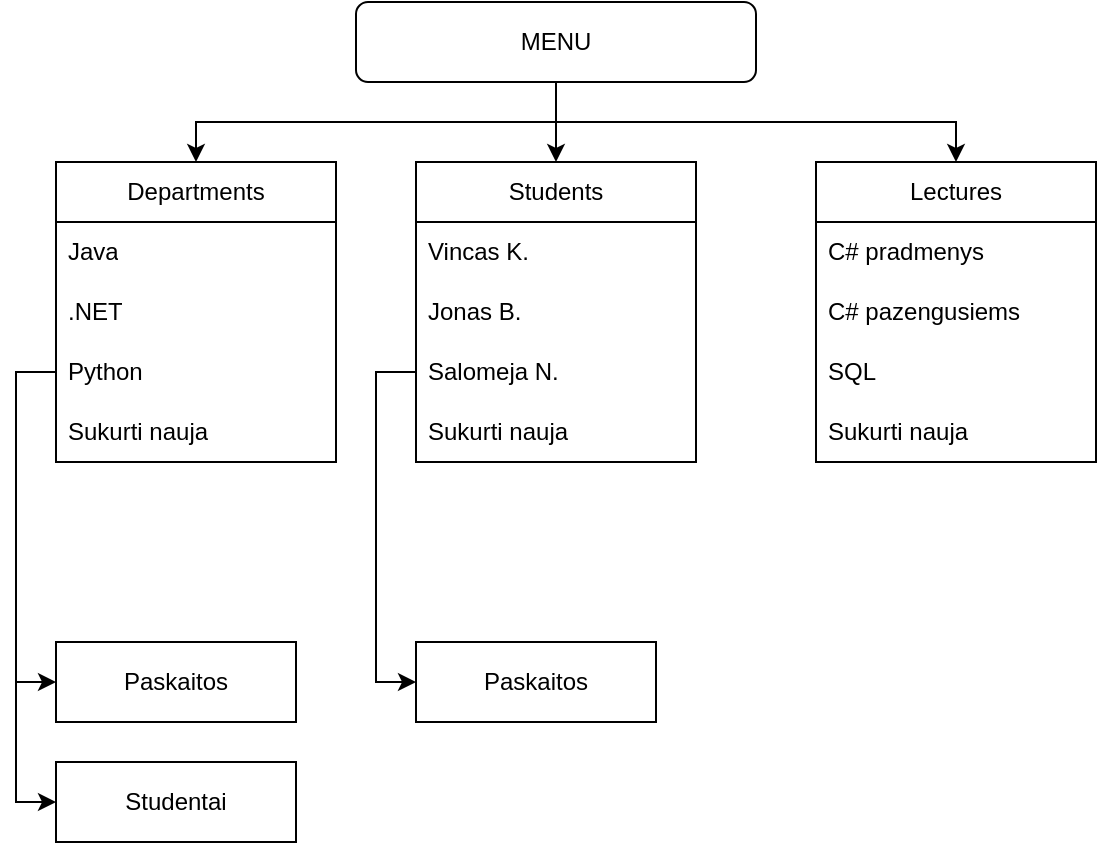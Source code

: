 <mxfile version="22.1.3" type="device">
  <diagram name="Page-1" id="B2PNNBmao15G9T13r9jo">
    <mxGraphModel dx="1434" dy="738" grid="1" gridSize="10" guides="1" tooltips="1" connect="1" arrows="1" fold="1" page="1" pageScale="1" pageWidth="850" pageHeight="1100" math="0" shadow="0">
      <root>
        <mxCell id="0" />
        <mxCell id="1" parent="0" />
        <mxCell id="RAsYpAQ-X3bV5fsjsOm7-2" value="Paskaitos" style="rounded=0;whiteSpace=wrap;html=1;" parent="1" vertex="1">
          <mxGeometry x="170" y="340" width="120" height="40" as="geometry" />
        </mxCell>
        <mxCell id="RAsYpAQ-X3bV5fsjsOm7-4" value="Studentai" style="rounded=0;whiteSpace=wrap;html=1;" parent="1" vertex="1">
          <mxGeometry x="170" y="400" width="120" height="40" as="geometry" />
        </mxCell>
        <mxCell id="UP-SFGBJDVkhm39KC6aC-2" value="Departments" style="swimlane;fontStyle=0;childLayout=stackLayout;horizontal=1;startSize=30;horizontalStack=0;resizeParent=1;resizeParentMax=0;resizeLast=0;collapsible=1;marginBottom=0;whiteSpace=wrap;html=1;" vertex="1" parent="1">
          <mxGeometry x="170" y="100" width="140" height="150" as="geometry" />
        </mxCell>
        <mxCell id="UP-SFGBJDVkhm39KC6aC-3" value="Java" style="text;strokeColor=none;fillColor=none;align=left;verticalAlign=middle;spacingLeft=4;spacingRight=4;overflow=hidden;points=[[0,0.5],[1,0.5]];portConstraint=eastwest;rotatable=0;whiteSpace=wrap;html=1;" vertex="1" parent="UP-SFGBJDVkhm39KC6aC-2">
          <mxGeometry y="30" width="140" height="30" as="geometry" />
        </mxCell>
        <mxCell id="UP-SFGBJDVkhm39KC6aC-4" value=".NET" style="text;strokeColor=none;fillColor=none;align=left;verticalAlign=middle;spacingLeft=4;spacingRight=4;overflow=hidden;points=[[0,0.5],[1,0.5]];portConstraint=eastwest;rotatable=0;whiteSpace=wrap;html=1;" vertex="1" parent="UP-SFGBJDVkhm39KC6aC-2">
          <mxGeometry y="60" width="140" height="30" as="geometry" />
        </mxCell>
        <mxCell id="UP-SFGBJDVkhm39KC6aC-5" value="Python" style="text;strokeColor=none;fillColor=none;align=left;verticalAlign=middle;spacingLeft=4;spacingRight=4;overflow=hidden;points=[[0,0.5],[1,0.5]];portConstraint=eastwest;rotatable=0;whiteSpace=wrap;html=1;" vertex="1" parent="UP-SFGBJDVkhm39KC6aC-2">
          <mxGeometry y="90" width="140" height="30" as="geometry" />
        </mxCell>
        <mxCell id="UP-SFGBJDVkhm39KC6aC-31" value="Sukurti nauja" style="text;strokeColor=none;fillColor=none;align=left;verticalAlign=middle;spacingLeft=4;spacingRight=4;overflow=hidden;points=[[0,0.5],[1,0.5]];portConstraint=eastwest;rotatable=0;whiteSpace=wrap;html=1;" vertex="1" parent="UP-SFGBJDVkhm39KC6aC-2">
          <mxGeometry y="120" width="140" height="30" as="geometry" />
        </mxCell>
        <mxCell id="UP-SFGBJDVkhm39KC6aC-6" value="Students" style="swimlane;fontStyle=0;childLayout=stackLayout;horizontal=1;startSize=30;horizontalStack=0;resizeParent=1;resizeParentMax=0;resizeLast=0;collapsible=1;marginBottom=0;whiteSpace=wrap;html=1;" vertex="1" parent="1">
          <mxGeometry x="350" y="100" width="140" height="150" as="geometry" />
        </mxCell>
        <mxCell id="UP-SFGBJDVkhm39KC6aC-7" value="Vincas K." style="text;strokeColor=none;fillColor=none;align=left;verticalAlign=middle;spacingLeft=4;spacingRight=4;overflow=hidden;points=[[0,0.5],[1,0.5]];portConstraint=eastwest;rotatable=0;whiteSpace=wrap;html=1;" vertex="1" parent="UP-SFGBJDVkhm39KC6aC-6">
          <mxGeometry y="30" width="140" height="30" as="geometry" />
        </mxCell>
        <mxCell id="UP-SFGBJDVkhm39KC6aC-8" value="Jonas B." style="text;strokeColor=none;fillColor=none;align=left;verticalAlign=middle;spacingLeft=4;spacingRight=4;overflow=hidden;points=[[0,0.5],[1,0.5]];portConstraint=eastwest;rotatable=0;whiteSpace=wrap;html=1;" vertex="1" parent="UP-SFGBJDVkhm39KC6aC-6">
          <mxGeometry y="60" width="140" height="30" as="geometry" />
        </mxCell>
        <mxCell id="UP-SFGBJDVkhm39KC6aC-9" value="Salomeja N." style="text;strokeColor=none;fillColor=none;align=left;verticalAlign=middle;spacingLeft=4;spacingRight=4;overflow=hidden;points=[[0,0.5],[1,0.5]];portConstraint=eastwest;rotatable=0;whiteSpace=wrap;html=1;" vertex="1" parent="UP-SFGBJDVkhm39KC6aC-6">
          <mxGeometry y="90" width="140" height="30" as="geometry" />
        </mxCell>
        <mxCell id="UP-SFGBJDVkhm39KC6aC-32" value="Sukurti nauja" style="text;strokeColor=none;fillColor=none;align=left;verticalAlign=middle;spacingLeft=4;spacingRight=4;overflow=hidden;points=[[0,0.5],[1,0.5]];portConstraint=eastwest;rotatable=0;whiteSpace=wrap;html=1;" vertex="1" parent="UP-SFGBJDVkhm39KC6aC-6">
          <mxGeometry y="120" width="140" height="30" as="geometry" />
        </mxCell>
        <mxCell id="UP-SFGBJDVkhm39KC6aC-10" value="Lectures" style="swimlane;fontStyle=0;childLayout=stackLayout;horizontal=1;startSize=30;horizontalStack=0;resizeParent=1;resizeParentMax=0;resizeLast=0;collapsible=1;marginBottom=0;whiteSpace=wrap;html=1;" vertex="1" parent="1">
          <mxGeometry x="550" y="100" width="140" height="150" as="geometry" />
        </mxCell>
        <mxCell id="UP-SFGBJDVkhm39KC6aC-11" value="C# pradmenys" style="text;strokeColor=none;fillColor=none;align=left;verticalAlign=middle;spacingLeft=4;spacingRight=4;overflow=hidden;points=[[0,0.5],[1,0.5]];portConstraint=eastwest;rotatable=0;whiteSpace=wrap;html=1;" vertex="1" parent="UP-SFGBJDVkhm39KC6aC-10">
          <mxGeometry y="30" width="140" height="30" as="geometry" />
        </mxCell>
        <mxCell id="UP-SFGBJDVkhm39KC6aC-12" value="C# pazengusiems" style="text;strokeColor=none;fillColor=none;align=left;verticalAlign=middle;spacingLeft=4;spacingRight=4;overflow=hidden;points=[[0,0.5],[1,0.5]];portConstraint=eastwest;rotatable=0;whiteSpace=wrap;html=1;" vertex="1" parent="UP-SFGBJDVkhm39KC6aC-10">
          <mxGeometry y="60" width="140" height="30" as="geometry" />
        </mxCell>
        <mxCell id="UP-SFGBJDVkhm39KC6aC-13" value="SQL" style="text;strokeColor=none;fillColor=none;align=left;verticalAlign=middle;spacingLeft=4;spacingRight=4;overflow=hidden;points=[[0,0.5],[1,0.5]];portConstraint=eastwest;rotatable=0;whiteSpace=wrap;html=1;" vertex="1" parent="UP-SFGBJDVkhm39KC6aC-10">
          <mxGeometry y="90" width="140" height="30" as="geometry" />
        </mxCell>
        <mxCell id="UP-SFGBJDVkhm39KC6aC-33" value="Sukurti nauja" style="text;strokeColor=none;fillColor=none;align=left;verticalAlign=middle;spacingLeft=4;spacingRight=4;overflow=hidden;points=[[0,0.5],[1,0.5]];portConstraint=eastwest;rotatable=0;whiteSpace=wrap;html=1;" vertex="1" parent="UP-SFGBJDVkhm39KC6aC-10">
          <mxGeometry y="120" width="140" height="30" as="geometry" />
        </mxCell>
        <mxCell id="UP-SFGBJDVkhm39KC6aC-28" style="edgeStyle=orthogonalEdgeStyle;rounded=0;orthogonalLoop=1;jettySize=auto;html=1;exitX=0.5;exitY=1;exitDx=0;exitDy=0;entryX=0.5;entryY=0;entryDx=0;entryDy=0;" edge="1" parent="1" source="UP-SFGBJDVkhm39KC6aC-26" target="UP-SFGBJDVkhm39KC6aC-6">
          <mxGeometry relative="1" as="geometry" />
        </mxCell>
        <mxCell id="UP-SFGBJDVkhm39KC6aC-29" style="edgeStyle=orthogonalEdgeStyle;rounded=0;orthogonalLoop=1;jettySize=auto;html=1;exitX=0.5;exitY=1;exitDx=0;exitDy=0;" edge="1" parent="1" source="UP-SFGBJDVkhm39KC6aC-26" target="UP-SFGBJDVkhm39KC6aC-2">
          <mxGeometry relative="1" as="geometry" />
        </mxCell>
        <mxCell id="UP-SFGBJDVkhm39KC6aC-30" style="edgeStyle=orthogonalEdgeStyle;rounded=0;orthogonalLoop=1;jettySize=auto;html=1;exitX=0.5;exitY=1;exitDx=0;exitDy=0;" edge="1" parent="1" source="UP-SFGBJDVkhm39KC6aC-26" target="UP-SFGBJDVkhm39KC6aC-10">
          <mxGeometry relative="1" as="geometry" />
        </mxCell>
        <mxCell id="UP-SFGBJDVkhm39KC6aC-26" value="MENU" style="rounded=1;whiteSpace=wrap;html=1;" vertex="1" parent="1">
          <mxGeometry x="320" y="20" width="200" height="40" as="geometry" />
        </mxCell>
        <mxCell id="UP-SFGBJDVkhm39KC6aC-27" style="edgeStyle=orthogonalEdgeStyle;rounded=0;orthogonalLoop=1;jettySize=auto;html=1;exitX=0.5;exitY=1;exitDx=0;exitDy=0;" edge="1" parent="1" source="UP-SFGBJDVkhm39KC6aC-26" target="UP-SFGBJDVkhm39KC6aC-26">
          <mxGeometry relative="1" as="geometry" />
        </mxCell>
        <mxCell id="UP-SFGBJDVkhm39KC6aC-38" style="edgeStyle=orthogonalEdgeStyle;rounded=0;orthogonalLoop=1;jettySize=auto;html=1;exitX=0;exitY=0.5;exitDx=0;exitDy=0;entryX=0;entryY=0.5;entryDx=0;entryDy=0;" edge="1" parent="1" source="UP-SFGBJDVkhm39KC6aC-5" target="RAsYpAQ-X3bV5fsjsOm7-2">
          <mxGeometry relative="1" as="geometry" />
        </mxCell>
        <mxCell id="UP-SFGBJDVkhm39KC6aC-39" style="edgeStyle=orthogonalEdgeStyle;rounded=0;orthogonalLoop=1;jettySize=auto;html=1;exitX=0;exitY=0.5;exitDx=0;exitDy=0;entryX=0;entryY=0.5;entryDx=0;entryDy=0;" edge="1" parent="1" source="UP-SFGBJDVkhm39KC6aC-5" target="RAsYpAQ-X3bV5fsjsOm7-4">
          <mxGeometry relative="1" as="geometry" />
        </mxCell>
        <mxCell id="UP-SFGBJDVkhm39KC6aC-40" value="Paskaitos" style="rounded=0;whiteSpace=wrap;html=1;" vertex="1" parent="1">
          <mxGeometry x="350" y="340" width="120" height="40" as="geometry" />
        </mxCell>
        <mxCell id="UP-SFGBJDVkhm39KC6aC-41" style="edgeStyle=orthogonalEdgeStyle;rounded=0;orthogonalLoop=1;jettySize=auto;html=1;exitX=0;exitY=0.5;exitDx=0;exitDy=0;entryX=0;entryY=0.5;entryDx=0;entryDy=0;" edge="1" parent="1" source="UP-SFGBJDVkhm39KC6aC-9" target="UP-SFGBJDVkhm39KC6aC-40">
          <mxGeometry relative="1" as="geometry" />
        </mxCell>
      </root>
    </mxGraphModel>
  </diagram>
</mxfile>
